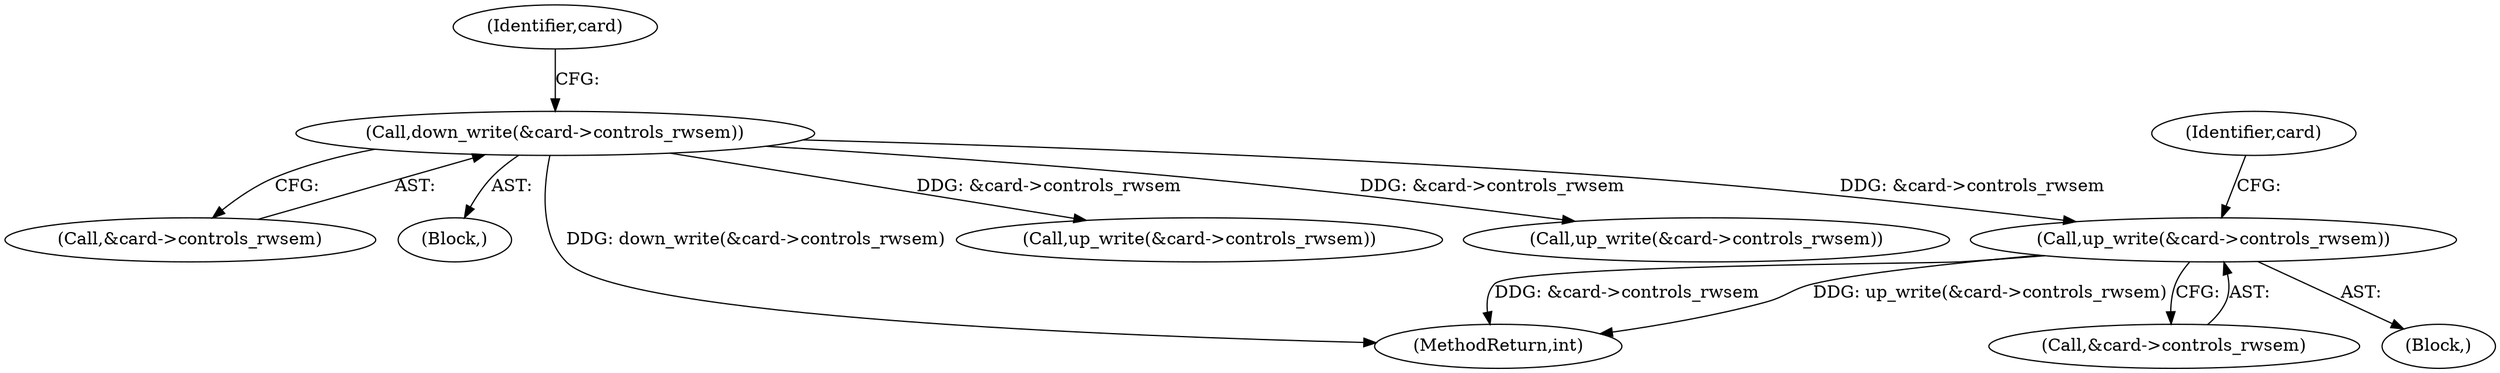 digraph "0_linux_fd9f26e4eca5d08a27d12c0933fceef76ed9663d@API" {
"1000142" [label="(Call,up_write(&card->controls_rwsem))"];
"1000131" [label="(Call,down_write(&card->controls_rwsem))"];
"1000132" [label="(Call,&card->controls_rwsem)"];
"1000142" [label="(Call,up_write(&card->controls_rwsem))"];
"1000149" [label="(Identifier,card)"];
"1000103" [label="(Block,)"];
"1000263" [label="(MethodReturn,int)"];
"1000138" [label="(Identifier,card)"];
"1000181" [label="(Call,up_write(&card->controls_rwsem))"];
"1000225" [label="(Call,up_write(&card->controls_rwsem))"];
"1000143" [label="(Call,&card->controls_rwsem)"];
"1000141" [label="(Block,)"];
"1000131" [label="(Call,down_write(&card->controls_rwsem))"];
"1000142" -> "1000141"  [label="AST: "];
"1000142" -> "1000143"  [label="CFG: "];
"1000143" -> "1000142"  [label="AST: "];
"1000149" -> "1000142"  [label="CFG: "];
"1000142" -> "1000263"  [label="DDG: up_write(&card->controls_rwsem)"];
"1000142" -> "1000263"  [label="DDG: &card->controls_rwsem"];
"1000131" -> "1000142"  [label="DDG: &card->controls_rwsem"];
"1000131" -> "1000103"  [label="AST: "];
"1000131" -> "1000132"  [label="CFG: "];
"1000132" -> "1000131"  [label="AST: "];
"1000138" -> "1000131"  [label="CFG: "];
"1000131" -> "1000263"  [label="DDG: down_write(&card->controls_rwsem)"];
"1000131" -> "1000181"  [label="DDG: &card->controls_rwsem"];
"1000131" -> "1000225"  [label="DDG: &card->controls_rwsem"];
}
